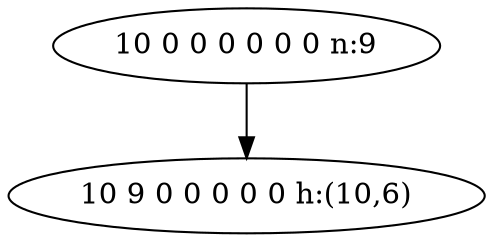 strict digraph sapling17 {
overlap = none;
// 6: 5 1 1 1 1 1
13 [label="10 0 0 0 0 0 0 n:9"];
13 -> 847406
847406 [label="10 9 0 0 0 0 0 h:(10,6)"];
}
